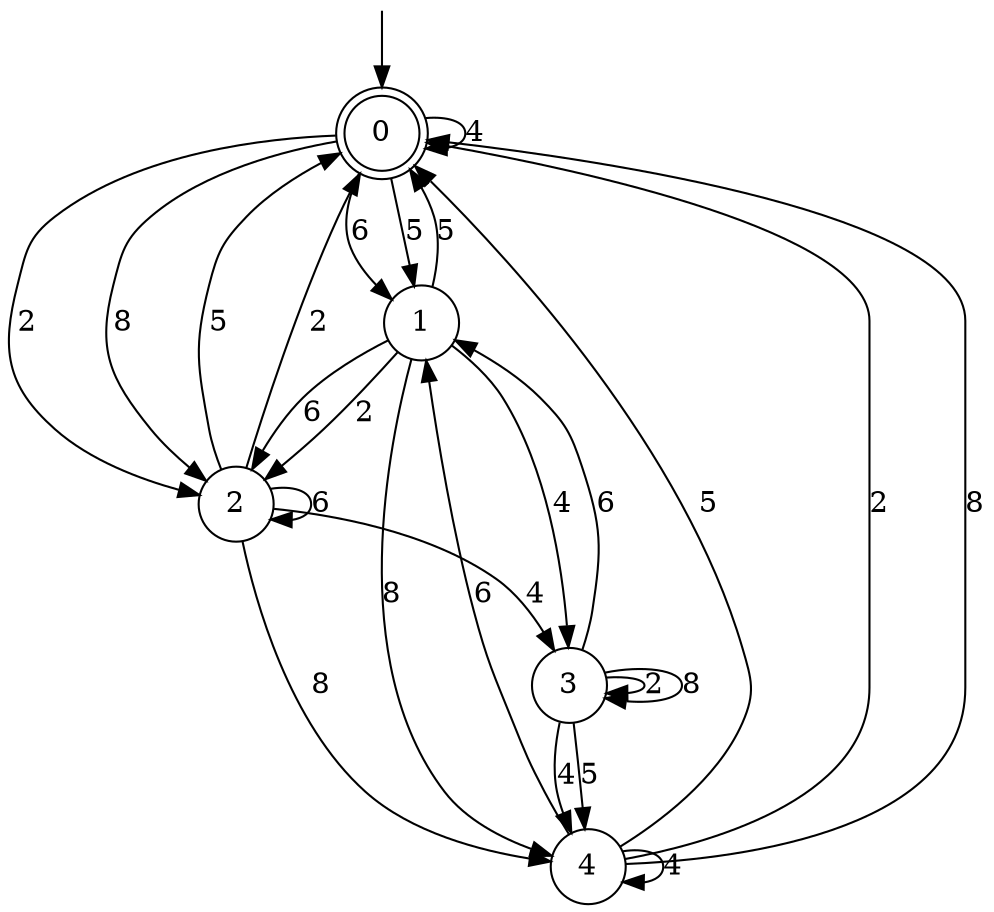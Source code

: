 digraph g {

	s0 [shape="doublecircle" label="0"];
	s1 [shape="circle" label="1"];
	s2 [shape="circle" label="2"];
	s3 [shape="circle" label="3"];
	s4 [shape="circle" label="4"];
	s0 -> s1 [label="6"];
	s0 -> s0 [label="4"];
	s0 -> s1 [label="5"];
	s0 -> s2 [label="2"];
	s0 -> s2 [label="8"];
	s1 -> s2 [label="6"];
	s1 -> s3 [label="4"];
	s1 -> s0 [label="5"];
	s1 -> s2 [label="2"];
	s1 -> s4 [label="8"];
	s2 -> s2 [label="6"];
	s2 -> s3 [label="4"];
	s2 -> s0 [label="5"];
	s2 -> s0 [label="2"];
	s2 -> s4 [label="8"];
	s3 -> s1 [label="6"];
	s3 -> s4 [label="4"];
	s3 -> s4 [label="5"];
	s3 -> s3 [label="2"];
	s3 -> s3 [label="8"];
	s4 -> s1 [label="6"];
	s4 -> s4 [label="4"];
	s4 -> s0 [label="5"];
	s4 -> s0 [label="2"];
	s4 -> s0 [label="8"];

__start0 [label="" shape="none" width="0" height="0"];
__start0 -> s0;

}
